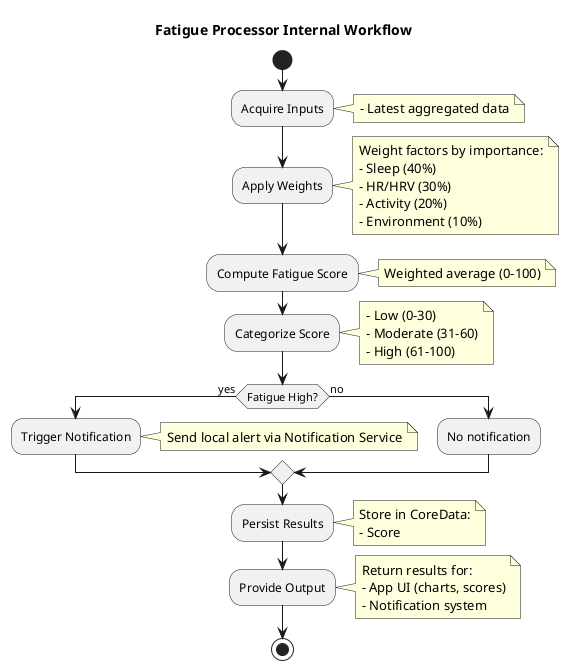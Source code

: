 @startuml FatigueProcessor-Activity
title "Fatigue Processor Internal Workflow"

start

:Acquire Inputs;
note right
- Latest aggregated data
end note

:Apply Weights;
note right
Weight factors by importance:
- Sleep (40%)
- HR/HRV (30%)
- Activity (20%)
- Environment (10%)
end note

:Compute Fatigue Score;
note right
Weighted average (0–100)
end note

:Categorize Score;
note right
- Low (0–30)
- Moderate (31–60)
- High (61–100)
end note

if (Fatigue High?) then (yes)
  :Trigger Notification;
  note right
  Send local alert via Notification Service
  end note
else (no)
  :No notification;
endif

:Persist Results;
note right
Store in CoreData:
- Score
end note

:Provide Output;
note right
Return results for:
- App UI (charts, scores)
- Notification system
end note

stop
@enduml
